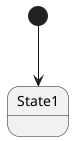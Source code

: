 {
  "sha1": "2ltxm2yd28s7v8sn4ljzt17jtgkz97o",
  "insertion": {
    "when": "2024-05-30T20:48:20.042Z",
    "user": "plantuml@gmail.com"
  }
}
@startuml
hide footbox
[*] --> State1
@enduml
